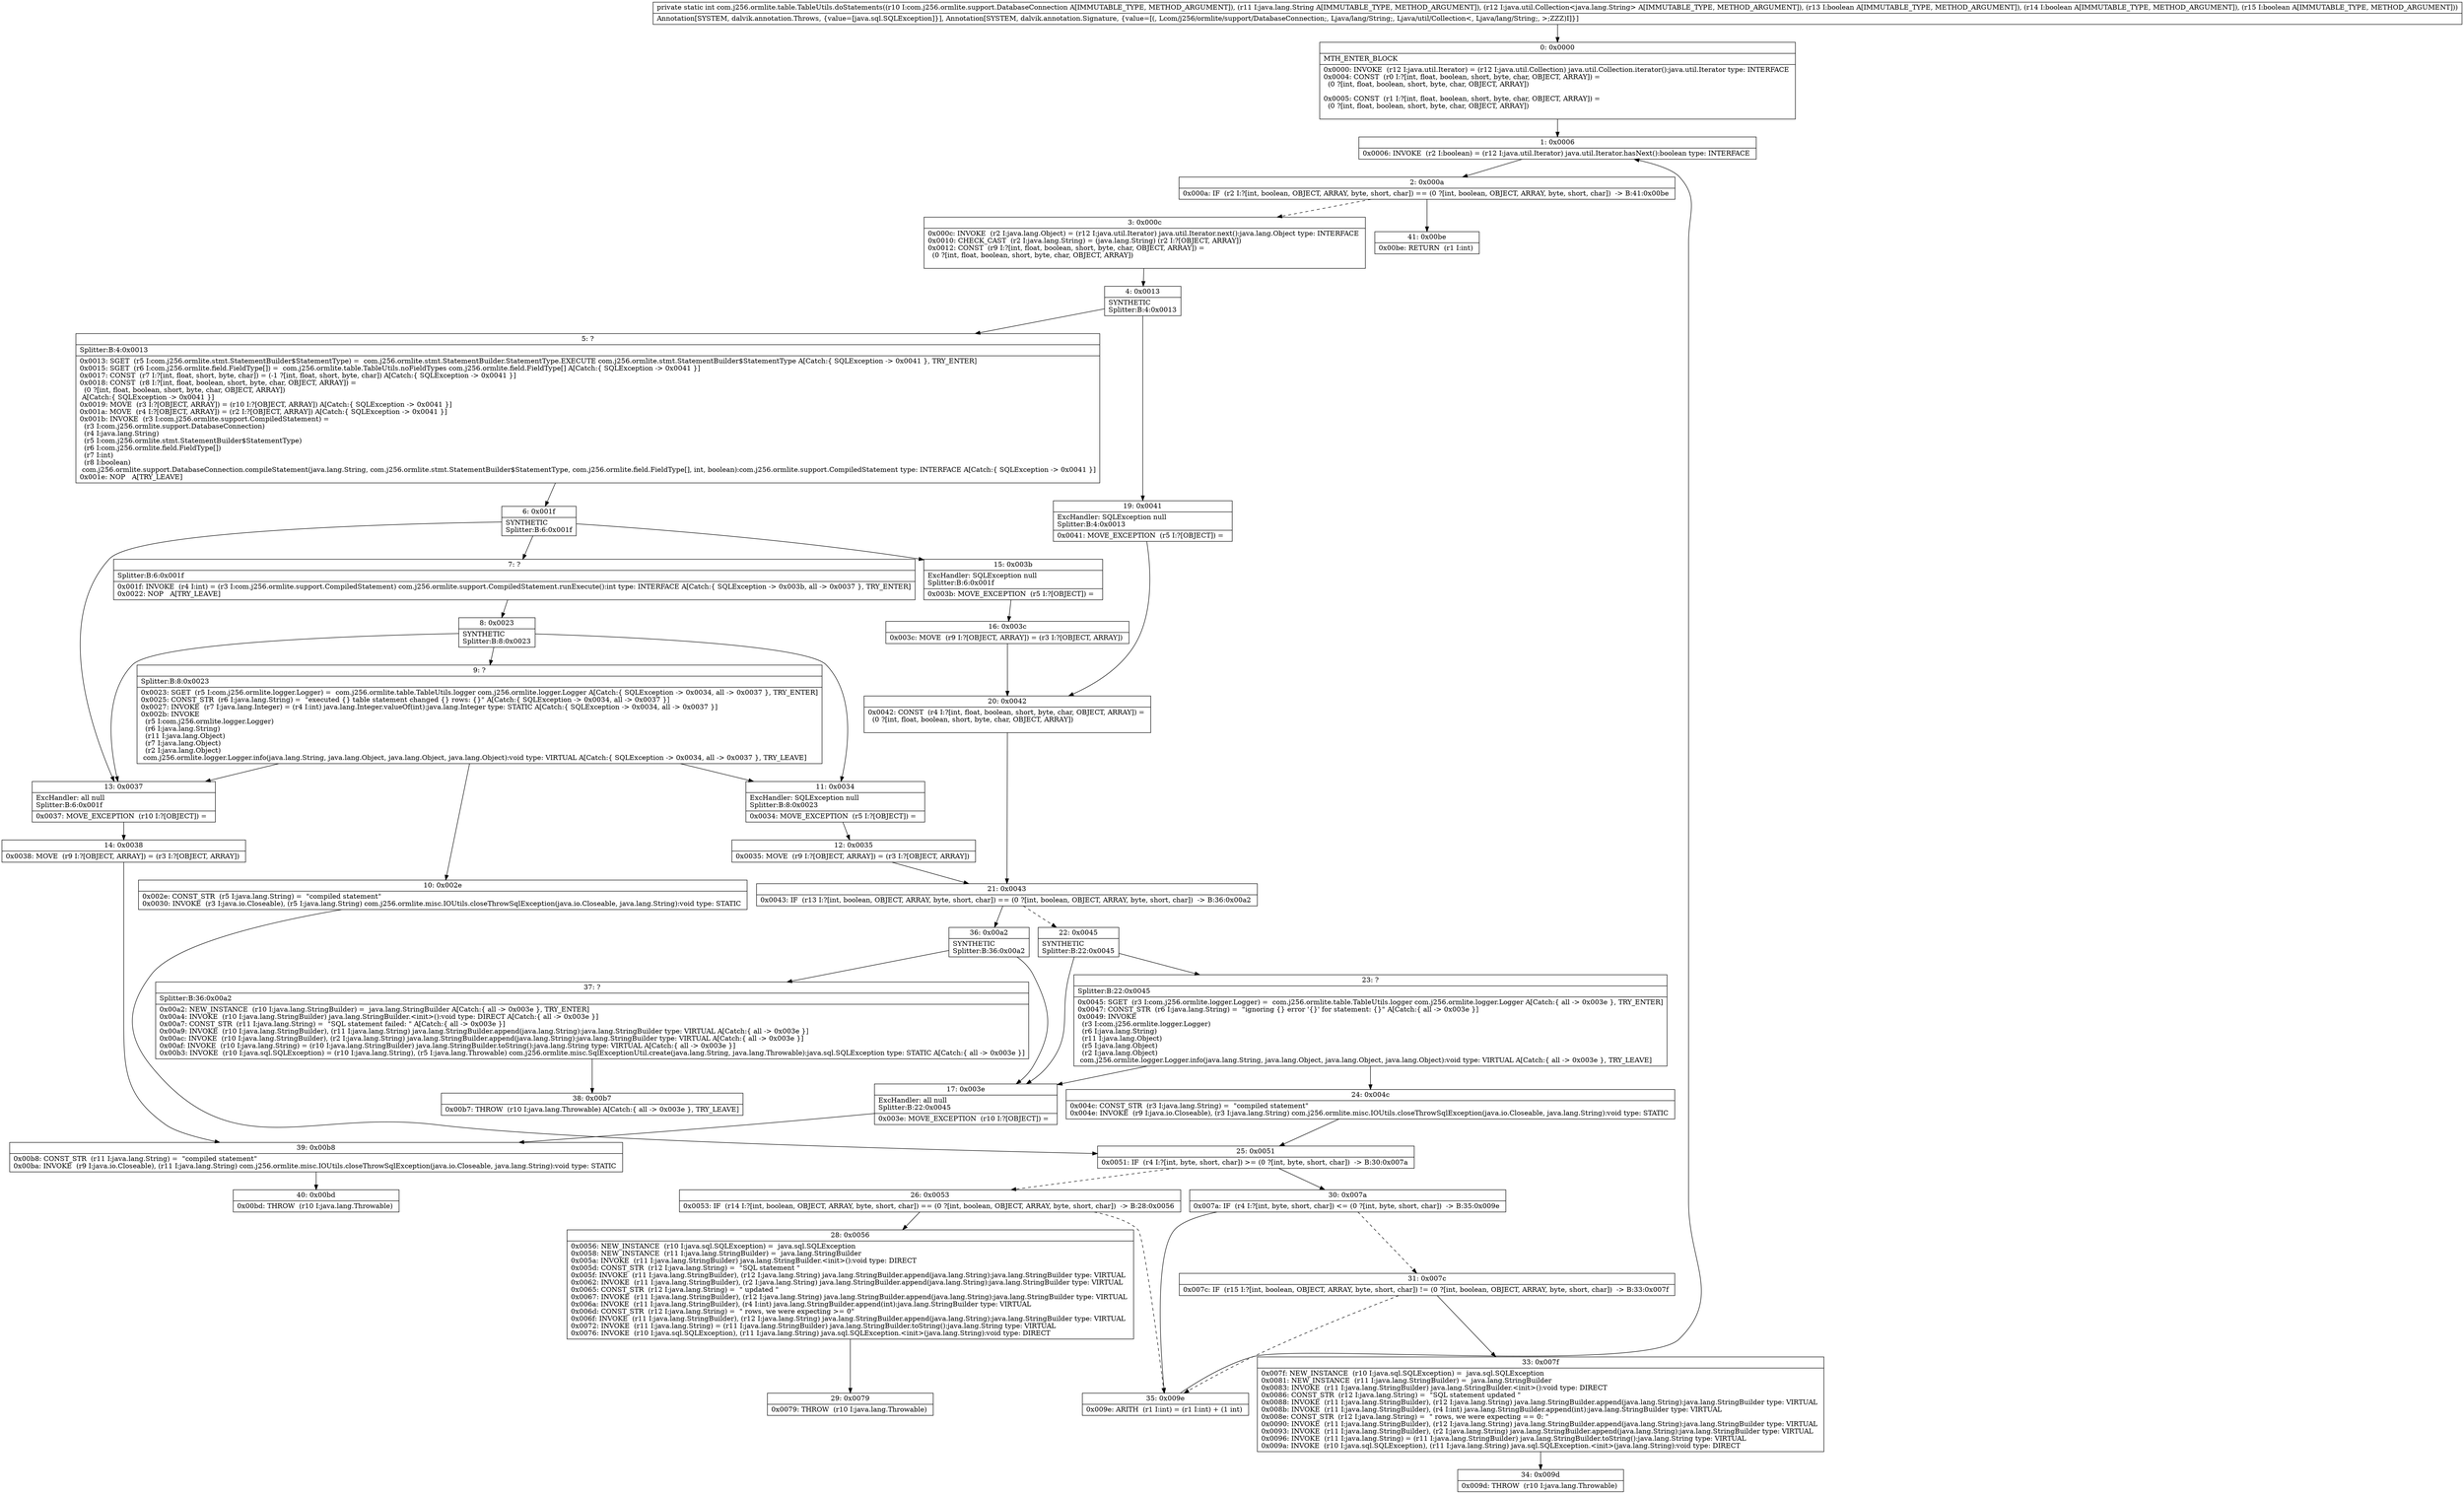 digraph "CFG forcom.j256.ormlite.table.TableUtils.doStatements(Lcom\/j256\/ormlite\/support\/DatabaseConnection;Ljava\/lang\/String;Ljava\/util\/Collection;ZZZ)I" {
Node_0 [shape=record,label="{0\:\ 0x0000|MTH_ENTER_BLOCK\l|0x0000: INVOKE  (r12 I:java.util.Iterator) = (r12 I:java.util.Collection) java.util.Collection.iterator():java.util.Iterator type: INTERFACE \l0x0004: CONST  (r0 I:?[int, float, boolean, short, byte, char, OBJECT, ARRAY]) = \l  (0 ?[int, float, boolean, short, byte, char, OBJECT, ARRAY])\l \l0x0005: CONST  (r1 I:?[int, float, boolean, short, byte, char, OBJECT, ARRAY]) = \l  (0 ?[int, float, boolean, short, byte, char, OBJECT, ARRAY])\l \l}"];
Node_1 [shape=record,label="{1\:\ 0x0006|0x0006: INVOKE  (r2 I:boolean) = (r12 I:java.util.Iterator) java.util.Iterator.hasNext():boolean type: INTERFACE \l}"];
Node_2 [shape=record,label="{2\:\ 0x000a|0x000a: IF  (r2 I:?[int, boolean, OBJECT, ARRAY, byte, short, char]) == (0 ?[int, boolean, OBJECT, ARRAY, byte, short, char])  \-\> B:41:0x00be \l}"];
Node_3 [shape=record,label="{3\:\ 0x000c|0x000c: INVOKE  (r2 I:java.lang.Object) = (r12 I:java.util.Iterator) java.util.Iterator.next():java.lang.Object type: INTERFACE \l0x0010: CHECK_CAST  (r2 I:java.lang.String) = (java.lang.String) (r2 I:?[OBJECT, ARRAY]) \l0x0012: CONST  (r9 I:?[int, float, boolean, short, byte, char, OBJECT, ARRAY]) = \l  (0 ?[int, float, boolean, short, byte, char, OBJECT, ARRAY])\l \l}"];
Node_4 [shape=record,label="{4\:\ 0x0013|SYNTHETIC\lSplitter:B:4:0x0013\l}"];
Node_5 [shape=record,label="{5\:\ ?|Splitter:B:4:0x0013\l|0x0013: SGET  (r5 I:com.j256.ormlite.stmt.StatementBuilder$StatementType) =  com.j256.ormlite.stmt.StatementBuilder.StatementType.EXECUTE com.j256.ormlite.stmt.StatementBuilder$StatementType A[Catch:\{ SQLException \-\> 0x0041 \}, TRY_ENTER]\l0x0015: SGET  (r6 I:com.j256.ormlite.field.FieldType[]) =  com.j256.ormlite.table.TableUtils.noFieldTypes com.j256.ormlite.field.FieldType[] A[Catch:\{ SQLException \-\> 0x0041 \}]\l0x0017: CONST  (r7 I:?[int, float, short, byte, char]) = (\-1 ?[int, float, short, byte, char]) A[Catch:\{ SQLException \-\> 0x0041 \}]\l0x0018: CONST  (r8 I:?[int, float, boolean, short, byte, char, OBJECT, ARRAY]) = \l  (0 ?[int, float, boolean, short, byte, char, OBJECT, ARRAY])\l A[Catch:\{ SQLException \-\> 0x0041 \}]\l0x0019: MOVE  (r3 I:?[OBJECT, ARRAY]) = (r10 I:?[OBJECT, ARRAY]) A[Catch:\{ SQLException \-\> 0x0041 \}]\l0x001a: MOVE  (r4 I:?[OBJECT, ARRAY]) = (r2 I:?[OBJECT, ARRAY]) A[Catch:\{ SQLException \-\> 0x0041 \}]\l0x001b: INVOKE  (r3 I:com.j256.ormlite.support.CompiledStatement) = \l  (r3 I:com.j256.ormlite.support.DatabaseConnection)\l  (r4 I:java.lang.String)\l  (r5 I:com.j256.ormlite.stmt.StatementBuilder$StatementType)\l  (r6 I:com.j256.ormlite.field.FieldType[])\l  (r7 I:int)\l  (r8 I:boolean)\l com.j256.ormlite.support.DatabaseConnection.compileStatement(java.lang.String, com.j256.ormlite.stmt.StatementBuilder$StatementType, com.j256.ormlite.field.FieldType[], int, boolean):com.j256.ormlite.support.CompiledStatement type: INTERFACE A[Catch:\{ SQLException \-\> 0x0041 \}]\l0x001e: NOP   A[TRY_LEAVE]\l}"];
Node_6 [shape=record,label="{6\:\ 0x001f|SYNTHETIC\lSplitter:B:6:0x001f\l}"];
Node_7 [shape=record,label="{7\:\ ?|Splitter:B:6:0x001f\l|0x001f: INVOKE  (r4 I:int) = (r3 I:com.j256.ormlite.support.CompiledStatement) com.j256.ormlite.support.CompiledStatement.runExecute():int type: INTERFACE A[Catch:\{ SQLException \-\> 0x003b, all \-\> 0x0037 \}, TRY_ENTER]\l0x0022: NOP   A[TRY_LEAVE]\l}"];
Node_8 [shape=record,label="{8\:\ 0x0023|SYNTHETIC\lSplitter:B:8:0x0023\l}"];
Node_9 [shape=record,label="{9\:\ ?|Splitter:B:8:0x0023\l|0x0023: SGET  (r5 I:com.j256.ormlite.logger.Logger) =  com.j256.ormlite.table.TableUtils.logger com.j256.ormlite.logger.Logger A[Catch:\{ SQLException \-\> 0x0034, all \-\> 0x0037 \}, TRY_ENTER]\l0x0025: CONST_STR  (r6 I:java.lang.String) =  \"executed \{\} table statement changed \{\} rows: \{\}\" A[Catch:\{ SQLException \-\> 0x0034, all \-\> 0x0037 \}]\l0x0027: INVOKE  (r7 I:java.lang.Integer) = (r4 I:int) java.lang.Integer.valueOf(int):java.lang.Integer type: STATIC A[Catch:\{ SQLException \-\> 0x0034, all \-\> 0x0037 \}]\l0x002b: INVOKE  \l  (r5 I:com.j256.ormlite.logger.Logger)\l  (r6 I:java.lang.String)\l  (r11 I:java.lang.Object)\l  (r7 I:java.lang.Object)\l  (r2 I:java.lang.Object)\l com.j256.ormlite.logger.Logger.info(java.lang.String, java.lang.Object, java.lang.Object, java.lang.Object):void type: VIRTUAL A[Catch:\{ SQLException \-\> 0x0034, all \-\> 0x0037 \}, TRY_LEAVE]\l}"];
Node_10 [shape=record,label="{10\:\ 0x002e|0x002e: CONST_STR  (r5 I:java.lang.String) =  \"compiled statement\" \l0x0030: INVOKE  (r3 I:java.io.Closeable), (r5 I:java.lang.String) com.j256.ormlite.misc.IOUtils.closeThrowSqlException(java.io.Closeable, java.lang.String):void type: STATIC \l}"];
Node_11 [shape=record,label="{11\:\ 0x0034|ExcHandler: SQLException null\lSplitter:B:8:0x0023\l|0x0034: MOVE_EXCEPTION  (r5 I:?[OBJECT]) =  \l}"];
Node_12 [shape=record,label="{12\:\ 0x0035|0x0035: MOVE  (r9 I:?[OBJECT, ARRAY]) = (r3 I:?[OBJECT, ARRAY]) \l}"];
Node_13 [shape=record,label="{13\:\ 0x0037|ExcHandler: all null\lSplitter:B:6:0x001f\l|0x0037: MOVE_EXCEPTION  (r10 I:?[OBJECT]) =  \l}"];
Node_14 [shape=record,label="{14\:\ 0x0038|0x0038: MOVE  (r9 I:?[OBJECT, ARRAY]) = (r3 I:?[OBJECT, ARRAY]) \l}"];
Node_15 [shape=record,label="{15\:\ 0x003b|ExcHandler: SQLException null\lSplitter:B:6:0x001f\l|0x003b: MOVE_EXCEPTION  (r5 I:?[OBJECT]) =  \l}"];
Node_16 [shape=record,label="{16\:\ 0x003c|0x003c: MOVE  (r9 I:?[OBJECT, ARRAY]) = (r3 I:?[OBJECT, ARRAY]) \l}"];
Node_17 [shape=record,label="{17\:\ 0x003e|ExcHandler: all null\lSplitter:B:22:0x0045\l|0x003e: MOVE_EXCEPTION  (r10 I:?[OBJECT]) =  \l}"];
Node_19 [shape=record,label="{19\:\ 0x0041|ExcHandler: SQLException null\lSplitter:B:4:0x0013\l|0x0041: MOVE_EXCEPTION  (r5 I:?[OBJECT]) =  \l}"];
Node_20 [shape=record,label="{20\:\ 0x0042|0x0042: CONST  (r4 I:?[int, float, boolean, short, byte, char, OBJECT, ARRAY]) = \l  (0 ?[int, float, boolean, short, byte, char, OBJECT, ARRAY])\l \l}"];
Node_21 [shape=record,label="{21\:\ 0x0043|0x0043: IF  (r13 I:?[int, boolean, OBJECT, ARRAY, byte, short, char]) == (0 ?[int, boolean, OBJECT, ARRAY, byte, short, char])  \-\> B:36:0x00a2 \l}"];
Node_22 [shape=record,label="{22\:\ 0x0045|SYNTHETIC\lSplitter:B:22:0x0045\l}"];
Node_23 [shape=record,label="{23\:\ ?|Splitter:B:22:0x0045\l|0x0045: SGET  (r3 I:com.j256.ormlite.logger.Logger) =  com.j256.ormlite.table.TableUtils.logger com.j256.ormlite.logger.Logger A[Catch:\{ all \-\> 0x003e \}, TRY_ENTER]\l0x0047: CONST_STR  (r6 I:java.lang.String) =  \"ignoring \{\} error '\{\}' for statement: \{\}\" A[Catch:\{ all \-\> 0x003e \}]\l0x0049: INVOKE  \l  (r3 I:com.j256.ormlite.logger.Logger)\l  (r6 I:java.lang.String)\l  (r11 I:java.lang.Object)\l  (r5 I:java.lang.Object)\l  (r2 I:java.lang.Object)\l com.j256.ormlite.logger.Logger.info(java.lang.String, java.lang.Object, java.lang.Object, java.lang.Object):void type: VIRTUAL A[Catch:\{ all \-\> 0x003e \}, TRY_LEAVE]\l}"];
Node_24 [shape=record,label="{24\:\ 0x004c|0x004c: CONST_STR  (r3 I:java.lang.String) =  \"compiled statement\" \l0x004e: INVOKE  (r9 I:java.io.Closeable), (r3 I:java.lang.String) com.j256.ormlite.misc.IOUtils.closeThrowSqlException(java.io.Closeable, java.lang.String):void type: STATIC \l}"];
Node_25 [shape=record,label="{25\:\ 0x0051|0x0051: IF  (r4 I:?[int, byte, short, char]) \>= (0 ?[int, byte, short, char])  \-\> B:30:0x007a \l}"];
Node_26 [shape=record,label="{26\:\ 0x0053|0x0053: IF  (r14 I:?[int, boolean, OBJECT, ARRAY, byte, short, char]) == (0 ?[int, boolean, OBJECT, ARRAY, byte, short, char])  \-\> B:28:0x0056 \l}"];
Node_28 [shape=record,label="{28\:\ 0x0056|0x0056: NEW_INSTANCE  (r10 I:java.sql.SQLException) =  java.sql.SQLException \l0x0058: NEW_INSTANCE  (r11 I:java.lang.StringBuilder) =  java.lang.StringBuilder \l0x005a: INVOKE  (r11 I:java.lang.StringBuilder) java.lang.StringBuilder.\<init\>():void type: DIRECT \l0x005d: CONST_STR  (r12 I:java.lang.String) =  \"SQL statement \" \l0x005f: INVOKE  (r11 I:java.lang.StringBuilder), (r12 I:java.lang.String) java.lang.StringBuilder.append(java.lang.String):java.lang.StringBuilder type: VIRTUAL \l0x0062: INVOKE  (r11 I:java.lang.StringBuilder), (r2 I:java.lang.String) java.lang.StringBuilder.append(java.lang.String):java.lang.StringBuilder type: VIRTUAL \l0x0065: CONST_STR  (r12 I:java.lang.String) =  \" updated \" \l0x0067: INVOKE  (r11 I:java.lang.StringBuilder), (r12 I:java.lang.String) java.lang.StringBuilder.append(java.lang.String):java.lang.StringBuilder type: VIRTUAL \l0x006a: INVOKE  (r11 I:java.lang.StringBuilder), (r4 I:int) java.lang.StringBuilder.append(int):java.lang.StringBuilder type: VIRTUAL \l0x006d: CONST_STR  (r12 I:java.lang.String) =  \" rows, we were expecting \>= 0\" \l0x006f: INVOKE  (r11 I:java.lang.StringBuilder), (r12 I:java.lang.String) java.lang.StringBuilder.append(java.lang.String):java.lang.StringBuilder type: VIRTUAL \l0x0072: INVOKE  (r11 I:java.lang.String) = (r11 I:java.lang.StringBuilder) java.lang.StringBuilder.toString():java.lang.String type: VIRTUAL \l0x0076: INVOKE  (r10 I:java.sql.SQLException), (r11 I:java.lang.String) java.sql.SQLException.\<init\>(java.lang.String):void type: DIRECT \l}"];
Node_29 [shape=record,label="{29\:\ 0x0079|0x0079: THROW  (r10 I:java.lang.Throwable) \l}"];
Node_30 [shape=record,label="{30\:\ 0x007a|0x007a: IF  (r4 I:?[int, byte, short, char]) \<= (0 ?[int, byte, short, char])  \-\> B:35:0x009e \l}"];
Node_31 [shape=record,label="{31\:\ 0x007c|0x007c: IF  (r15 I:?[int, boolean, OBJECT, ARRAY, byte, short, char]) != (0 ?[int, boolean, OBJECT, ARRAY, byte, short, char])  \-\> B:33:0x007f \l}"];
Node_33 [shape=record,label="{33\:\ 0x007f|0x007f: NEW_INSTANCE  (r10 I:java.sql.SQLException) =  java.sql.SQLException \l0x0081: NEW_INSTANCE  (r11 I:java.lang.StringBuilder) =  java.lang.StringBuilder \l0x0083: INVOKE  (r11 I:java.lang.StringBuilder) java.lang.StringBuilder.\<init\>():void type: DIRECT \l0x0086: CONST_STR  (r12 I:java.lang.String) =  \"SQL statement updated \" \l0x0088: INVOKE  (r11 I:java.lang.StringBuilder), (r12 I:java.lang.String) java.lang.StringBuilder.append(java.lang.String):java.lang.StringBuilder type: VIRTUAL \l0x008b: INVOKE  (r11 I:java.lang.StringBuilder), (r4 I:int) java.lang.StringBuilder.append(int):java.lang.StringBuilder type: VIRTUAL \l0x008e: CONST_STR  (r12 I:java.lang.String) =  \" rows, we were expecting == 0: \" \l0x0090: INVOKE  (r11 I:java.lang.StringBuilder), (r12 I:java.lang.String) java.lang.StringBuilder.append(java.lang.String):java.lang.StringBuilder type: VIRTUAL \l0x0093: INVOKE  (r11 I:java.lang.StringBuilder), (r2 I:java.lang.String) java.lang.StringBuilder.append(java.lang.String):java.lang.StringBuilder type: VIRTUAL \l0x0096: INVOKE  (r11 I:java.lang.String) = (r11 I:java.lang.StringBuilder) java.lang.StringBuilder.toString():java.lang.String type: VIRTUAL \l0x009a: INVOKE  (r10 I:java.sql.SQLException), (r11 I:java.lang.String) java.sql.SQLException.\<init\>(java.lang.String):void type: DIRECT \l}"];
Node_34 [shape=record,label="{34\:\ 0x009d|0x009d: THROW  (r10 I:java.lang.Throwable) \l}"];
Node_35 [shape=record,label="{35\:\ 0x009e|0x009e: ARITH  (r1 I:int) = (r1 I:int) + (1 int) \l}"];
Node_36 [shape=record,label="{36\:\ 0x00a2|SYNTHETIC\lSplitter:B:36:0x00a2\l}"];
Node_37 [shape=record,label="{37\:\ ?|Splitter:B:36:0x00a2\l|0x00a2: NEW_INSTANCE  (r10 I:java.lang.StringBuilder) =  java.lang.StringBuilder A[Catch:\{ all \-\> 0x003e \}, TRY_ENTER]\l0x00a4: INVOKE  (r10 I:java.lang.StringBuilder) java.lang.StringBuilder.\<init\>():void type: DIRECT A[Catch:\{ all \-\> 0x003e \}]\l0x00a7: CONST_STR  (r11 I:java.lang.String) =  \"SQL statement failed: \" A[Catch:\{ all \-\> 0x003e \}]\l0x00a9: INVOKE  (r10 I:java.lang.StringBuilder), (r11 I:java.lang.String) java.lang.StringBuilder.append(java.lang.String):java.lang.StringBuilder type: VIRTUAL A[Catch:\{ all \-\> 0x003e \}]\l0x00ac: INVOKE  (r10 I:java.lang.StringBuilder), (r2 I:java.lang.String) java.lang.StringBuilder.append(java.lang.String):java.lang.StringBuilder type: VIRTUAL A[Catch:\{ all \-\> 0x003e \}]\l0x00af: INVOKE  (r10 I:java.lang.String) = (r10 I:java.lang.StringBuilder) java.lang.StringBuilder.toString():java.lang.String type: VIRTUAL A[Catch:\{ all \-\> 0x003e \}]\l0x00b3: INVOKE  (r10 I:java.sql.SQLException) = (r10 I:java.lang.String), (r5 I:java.lang.Throwable) com.j256.ormlite.misc.SqlExceptionUtil.create(java.lang.String, java.lang.Throwable):java.sql.SQLException type: STATIC A[Catch:\{ all \-\> 0x003e \}]\l}"];
Node_38 [shape=record,label="{38\:\ 0x00b7|0x00b7: THROW  (r10 I:java.lang.Throwable) A[Catch:\{ all \-\> 0x003e \}, TRY_LEAVE]\l}"];
Node_39 [shape=record,label="{39\:\ 0x00b8|0x00b8: CONST_STR  (r11 I:java.lang.String) =  \"compiled statement\" \l0x00ba: INVOKE  (r9 I:java.io.Closeable), (r11 I:java.lang.String) com.j256.ormlite.misc.IOUtils.closeThrowSqlException(java.io.Closeable, java.lang.String):void type: STATIC \l}"];
Node_40 [shape=record,label="{40\:\ 0x00bd|0x00bd: THROW  (r10 I:java.lang.Throwable) \l}"];
Node_41 [shape=record,label="{41\:\ 0x00be|0x00be: RETURN  (r1 I:int) \l}"];
MethodNode[shape=record,label="{private static int com.j256.ormlite.table.TableUtils.doStatements((r10 I:com.j256.ormlite.support.DatabaseConnection A[IMMUTABLE_TYPE, METHOD_ARGUMENT]), (r11 I:java.lang.String A[IMMUTABLE_TYPE, METHOD_ARGUMENT]), (r12 I:java.util.Collection\<java.lang.String\> A[IMMUTABLE_TYPE, METHOD_ARGUMENT]), (r13 I:boolean A[IMMUTABLE_TYPE, METHOD_ARGUMENT]), (r14 I:boolean A[IMMUTABLE_TYPE, METHOD_ARGUMENT]), (r15 I:boolean A[IMMUTABLE_TYPE, METHOD_ARGUMENT]))  | Annotation[SYSTEM, dalvik.annotation.Throws, \{value=[java.sql.SQLException]\}], Annotation[SYSTEM, dalvik.annotation.Signature, \{value=[(, Lcom\/j256\/ormlite\/support\/DatabaseConnection;, Ljava\/lang\/String;, Ljava\/util\/Collection\<, Ljava\/lang\/String;, \>;ZZZ)I]\}]\l}"];
MethodNode -> Node_0;
Node_0 -> Node_1;
Node_1 -> Node_2;
Node_2 -> Node_3[style=dashed];
Node_2 -> Node_41;
Node_3 -> Node_4;
Node_4 -> Node_5;
Node_4 -> Node_19;
Node_5 -> Node_6;
Node_6 -> Node_7;
Node_6 -> Node_15;
Node_6 -> Node_13;
Node_7 -> Node_8;
Node_8 -> Node_9;
Node_8 -> Node_11;
Node_8 -> Node_13;
Node_9 -> Node_10;
Node_9 -> Node_11;
Node_9 -> Node_13;
Node_10 -> Node_25;
Node_11 -> Node_12;
Node_12 -> Node_21;
Node_13 -> Node_14;
Node_14 -> Node_39;
Node_15 -> Node_16;
Node_16 -> Node_20;
Node_17 -> Node_39;
Node_19 -> Node_20;
Node_20 -> Node_21;
Node_21 -> Node_22[style=dashed];
Node_21 -> Node_36;
Node_22 -> Node_23;
Node_22 -> Node_17;
Node_23 -> Node_24;
Node_23 -> Node_17;
Node_24 -> Node_25;
Node_25 -> Node_26[style=dashed];
Node_25 -> Node_30;
Node_26 -> Node_28;
Node_26 -> Node_35[style=dashed];
Node_28 -> Node_29;
Node_30 -> Node_31[style=dashed];
Node_30 -> Node_35;
Node_31 -> Node_33;
Node_31 -> Node_35[style=dashed];
Node_33 -> Node_34;
Node_35 -> Node_1;
Node_36 -> Node_37;
Node_36 -> Node_17;
Node_37 -> Node_38;
Node_39 -> Node_40;
}

